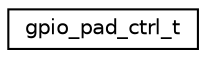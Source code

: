 digraph "Graphical Class Hierarchy"
{
 // LATEX_PDF_SIZE
  edge [fontname="Helvetica",fontsize="10",labelfontname="Helvetica",labelfontsize="10"];
  node [fontname="Helvetica",fontsize="10",shape=record];
  rankdir="LR";
  Node0 [label="gpio_pad_ctrl_t",height=0.2,width=0.4,color="black", fillcolor="white", style="filled",URL="$structgpio__pad__ctrl__t.html",tooltip="Memory layout of GPIO control register in pads bank 0."];
}
